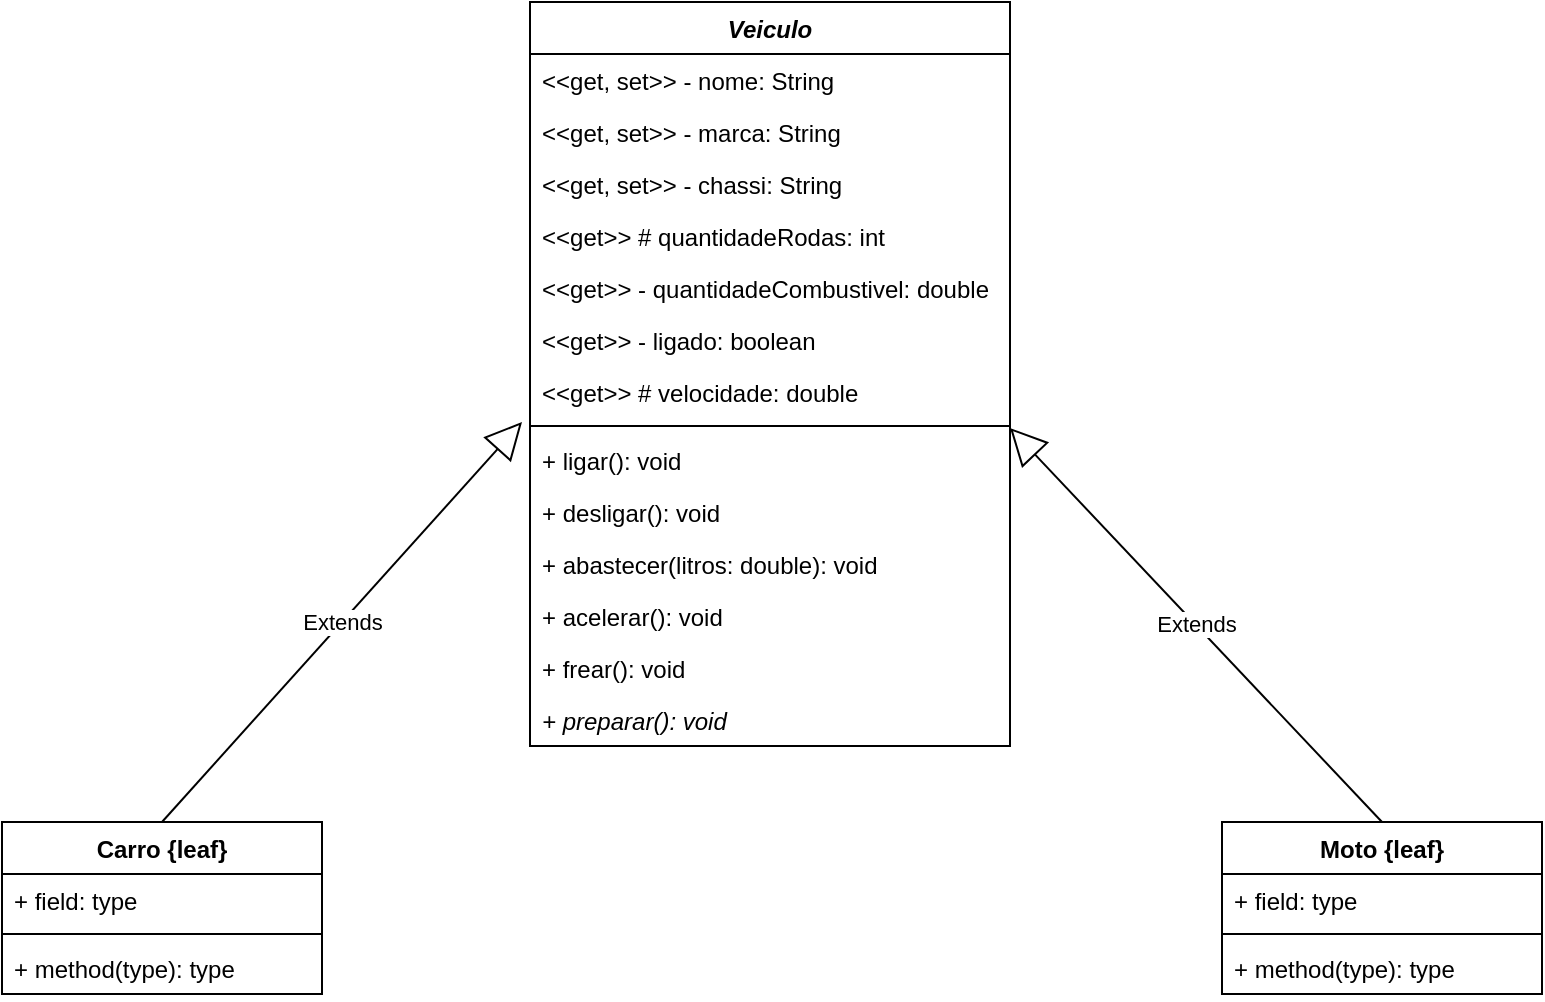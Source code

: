 <mxfile version="18.0.1" type="device"><diagram id="K6rVn5Honu_ypVm9PE21" name="Page-1"><mxGraphModel dx="868" dy="450" grid="1" gridSize="10" guides="1" tooltips="1" connect="1" arrows="1" fold="1" page="1" pageScale="1" pageWidth="827" pageHeight="1169" math="0" shadow="0"><root><mxCell id="0"/><mxCell id="1" parent="0"/><mxCell id="pV7WggoQ3xro_sZmNq65-1" value="Veiculo" style="swimlane;fontStyle=3;align=center;verticalAlign=top;childLayout=stackLayout;horizontal=1;startSize=26;horizontalStack=0;resizeParent=1;resizeParentMax=0;resizeLast=0;collapsible=1;marginBottom=0;" vertex="1" parent="1"><mxGeometry x="294" y="30" width="240" height="372" as="geometry"/></mxCell><mxCell id="pV7WggoQ3xro_sZmNq65-2" value="&lt;&lt;get, set&gt;&gt; - nome: String" style="text;strokeColor=none;fillColor=none;align=left;verticalAlign=top;spacingLeft=4;spacingRight=4;overflow=hidden;rotatable=0;points=[[0,0.5],[1,0.5]];portConstraint=eastwest;" vertex="1" parent="pV7WggoQ3xro_sZmNq65-1"><mxGeometry y="26" width="240" height="26" as="geometry"/></mxCell><mxCell id="pV7WggoQ3xro_sZmNq65-5" value="&lt;&lt;get, set&gt;&gt; - marca: String" style="text;strokeColor=none;fillColor=none;align=left;verticalAlign=top;spacingLeft=4;spacingRight=4;overflow=hidden;rotatable=0;points=[[0,0.5],[1,0.5]];portConstraint=eastwest;" vertex="1" parent="pV7WggoQ3xro_sZmNq65-1"><mxGeometry y="52" width="240" height="26" as="geometry"/></mxCell><mxCell id="pV7WggoQ3xro_sZmNq65-6" value="&lt;&lt;get, set&gt;&gt; - chassi: String" style="text;strokeColor=none;fillColor=none;align=left;verticalAlign=top;spacingLeft=4;spacingRight=4;overflow=hidden;rotatable=0;points=[[0,0.5],[1,0.5]];portConstraint=eastwest;" vertex="1" parent="pV7WggoQ3xro_sZmNq65-1"><mxGeometry y="78" width="240" height="26" as="geometry"/></mxCell><mxCell id="pV7WggoQ3xro_sZmNq65-7" value="&lt;&lt;get&gt;&gt; # quantidadeRodas: int" style="text;strokeColor=none;fillColor=none;align=left;verticalAlign=top;spacingLeft=4;spacingRight=4;overflow=hidden;rotatable=0;points=[[0,0.5],[1,0.5]];portConstraint=eastwest;" vertex="1" parent="pV7WggoQ3xro_sZmNq65-1"><mxGeometry y="104" width="240" height="26" as="geometry"/></mxCell><mxCell id="pV7WggoQ3xro_sZmNq65-8" value="&lt;&lt;get&gt;&gt; - quantidadeCombustivel: double" style="text;strokeColor=none;fillColor=none;align=left;verticalAlign=top;spacingLeft=4;spacingRight=4;overflow=hidden;rotatable=0;points=[[0,0.5],[1,0.5]];portConstraint=eastwest;" vertex="1" parent="pV7WggoQ3xro_sZmNq65-1"><mxGeometry y="130" width="240" height="26" as="geometry"/></mxCell><mxCell id="pV7WggoQ3xro_sZmNq65-11" value="&lt;&lt;get&gt;&gt; - ligado: boolean" style="text;strokeColor=none;fillColor=none;align=left;verticalAlign=top;spacingLeft=4;spacingRight=4;overflow=hidden;rotatable=0;points=[[0,0.5],[1,0.5]];portConstraint=eastwest;" vertex="1" parent="pV7WggoQ3xro_sZmNq65-1"><mxGeometry y="156" width="240" height="26" as="geometry"/></mxCell><mxCell id="pV7WggoQ3xro_sZmNq65-12" value="&lt;&lt;get&gt;&gt; # velocidade: double" style="text;strokeColor=none;fillColor=none;align=left;verticalAlign=top;spacingLeft=4;spacingRight=4;overflow=hidden;rotatable=0;points=[[0,0.5],[1,0.5]];portConstraint=eastwest;" vertex="1" parent="pV7WggoQ3xro_sZmNq65-1"><mxGeometry y="182" width="240" height="26" as="geometry"/></mxCell><mxCell id="pV7WggoQ3xro_sZmNq65-3" value="" style="line;strokeWidth=1;fillColor=none;align=left;verticalAlign=middle;spacingTop=-1;spacingLeft=3;spacingRight=3;rotatable=0;labelPosition=right;points=[];portConstraint=eastwest;" vertex="1" parent="pV7WggoQ3xro_sZmNq65-1"><mxGeometry y="208" width="240" height="8" as="geometry"/></mxCell><mxCell id="pV7WggoQ3xro_sZmNq65-4" value="+ ligar(): void" style="text;strokeColor=none;fillColor=none;align=left;verticalAlign=top;spacingLeft=4;spacingRight=4;overflow=hidden;rotatable=0;points=[[0,0.5],[1,0.5]];portConstraint=eastwest;" vertex="1" parent="pV7WggoQ3xro_sZmNq65-1"><mxGeometry y="216" width="240" height="26" as="geometry"/></mxCell><mxCell id="pV7WggoQ3xro_sZmNq65-9" value="+ desligar(): void" style="text;strokeColor=none;fillColor=none;align=left;verticalAlign=top;spacingLeft=4;spacingRight=4;overflow=hidden;rotatable=0;points=[[0,0.5],[1,0.5]];portConstraint=eastwest;" vertex="1" parent="pV7WggoQ3xro_sZmNq65-1"><mxGeometry y="242" width="240" height="26" as="geometry"/></mxCell><mxCell id="pV7WggoQ3xro_sZmNq65-10" value="+ abastecer(litros: double): void" style="text;strokeColor=none;fillColor=none;align=left;verticalAlign=top;spacingLeft=4;spacingRight=4;overflow=hidden;rotatable=0;points=[[0,0.5],[1,0.5]];portConstraint=eastwest;" vertex="1" parent="pV7WggoQ3xro_sZmNq65-1"><mxGeometry y="268" width="240" height="26" as="geometry"/></mxCell><mxCell id="pV7WggoQ3xro_sZmNq65-13" value="+ acelerar(): void" style="text;strokeColor=none;fillColor=none;align=left;verticalAlign=top;spacingLeft=4;spacingRight=4;overflow=hidden;rotatable=0;points=[[0,0.5],[1,0.5]];portConstraint=eastwest;" vertex="1" parent="pV7WggoQ3xro_sZmNq65-1"><mxGeometry y="294" width="240" height="26" as="geometry"/></mxCell><mxCell id="pV7WggoQ3xro_sZmNq65-14" value="+ frear(): void" style="text;strokeColor=none;fillColor=none;align=left;verticalAlign=top;spacingLeft=4;spacingRight=4;overflow=hidden;rotatable=0;points=[[0,0.5],[1,0.5]];portConstraint=eastwest;" vertex="1" parent="pV7WggoQ3xro_sZmNq65-1"><mxGeometry y="320" width="240" height="26" as="geometry"/></mxCell><mxCell id="pV7WggoQ3xro_sZmNq65-15" value="+ preparar(): void" style="text;strokeColor=none;fillColor=none;align=left;verticalAlign=top;spacingLeft=4;spacingRight=4;overflow=hidden;rotatable=0;points=[[0,0.5],[1,0.5]];portConstraint=eastwest;fontStyle=2" vertex="1" parent="pV7WggoQ3xro_sZmNq65-1"><mxGeometry y="346" width="240" height="26" as="geometry"/></mxCell><mxCell id="pV7WggoQ3xro_sZmNq65-16" value="Carro {leaf}" style="swimlane;fontStyle=1;align=center;verticalAlign=top;childLayout=stackLayout;horizontal=1;startSize=26;horizontalStack=0;resizeParent=1;resizeParentMax=0;resizeLast=0;collapsible=1;marginBottom=0;" vertex="1" parent="1"><mxGeometry x="30" y="440" width="160" height="86" as="geometry"/></mxCell><mxCell id="pV7WggoQ3xro_sZmNq65-17" value="+ field: type" style="text;strokeColor=none;fillColor=none;align=left;verticalAlign=top;spacingLeft=4;spacingRight=4;overflow=hidden;rotatable=0;points=[[0,0.5],[1,0.5]];portConstraint=eastwest;" vertex="1" parent="pV7WggoQ3xro_sZmNq65-16"><mxGeometry y="26" width="160" height="26" as="geometry"/></mxCell><mxCell id="pV7WggoQ3xro_sZmNq65-18" value="" style="line;strokeWidth=1;fillColor=none;align=left;verticalAlign=middle;spacingTop=-1;spacingLeft=3;spacingRight=3;rotatable=0;labelPosition=right;points=[];portConstraint=eastwest;" vertex="1" parent="pV7WggoQ3xro_sZmNq65-16"><mxGeometry y="52" width="160" height="8" as="geometry"/></mxCell><mxCell id="pV7WggoQ3xro_sZmNq65-19" value="+ method(type): type" style="text;strokeColor=none;fillColor=none;align=left;verticalAlign=top;spacingLeft=4;spacingRight=4;overflow=hidden;rotatable=0;points=[[0,0.5],[1,0.5]];portConstraint=eastwest;" vertex="1" parent="pV7WggoQ3xro_sZmNq65-16"><mxGeometry y="60" width="160" height="26" as="geometry"/></mxCell><mxCell id="pV7WggoQ3xro_sZmNq65-21" value="Moto {leaf}" style="swimlane;fontStyle=1;align=center;verticalAlign=top;childLayout=stackLayout;horizontal=1;startSize=26;horizontalStack=0;resizeParent=1;resizeParentMax=0;resizeLast=0;collapsible=1;marginBottom=0;" vertex="1" parent="1"><mxGeometry x="640" y="440" width="160" height="86" as="geometry"/></mxCell><mxCell id="pV7WggoQ3xro_sZmNq65-22" value="+ field: type" style="text;strokeColor=none;fillColor=none;align=left;verticalAlign=top;spacingLeft=4;spacingRight=4;overflow=hidden;rotatable=0;points=[[0,0.5],[1,0.5]];portConstraint=eastwest;" vertex="1" parent="pV7WggoQ3xro_sZmNq65-21"><mxGeometry y="26" width="160" height="26" as="geometry"/></mxCell><mxCell id="pV7WggoQ3xro_sZmNq65-23" value="" style="line;strokeWidth=1;fillColor=none;align=left;verticalAlign=middle;spacingTop=-1;spacingLeft=3;spacingRight=3;rotatable=0;labelPosition=right;points=[];portConstraint=eastwest;" vertex="1" parent="pV7WggoQ3xro_sZmNq65-21"><mxGeometry y="52" width="160" height="8" as="geometry"/></mxCell><mxCell id="pV7WggoQ3xro_sZmNq65-24" value="+ method(type): type" style="text;strokeColor=none;fillColor=none;align=left;verticalAlign=top;spacingLeft=4;spacingRight=4;overflow=hidden;rotatable=0;points=[[0,0.5],[1,0.5]];portConstraint=eastwest;" vertex="1" parent="pV7WggoQ3xro_sZmNq65-21"><mxGeometry y="60" width="160" height="26" as="geometry"/></mxCell><mxCell id="pV7WggoQ3xro_sZmNq65-25" value="Extends" style="endArrow=block;endSize=16;endFill=0;html=1;rounded=0;exitX=0.5;exitY=0;exitDx=0;exitDy=0;" edge="1" parent="1" source="pV7WggoQ3xro_sZmNq65-16"><mxGeometry width="160" relative="1" as="geometry"><mxPoint x="220" y="610" as="sourcePoint"/><mxPoint x="290" y="240" as="targetPoint"/></mxGeometry></mxCell><mxCell id="pV7WggoQ3xro_sZmNq65-27" value="Extends" style="endArrow=block;endSize=16;endFill=0;html=1;rounded=0;entryX=1;entryY=-0.115;entryDx=0;entryDy=0;entryPerimeter=0;exitX=0.5;exitY=0;exitDx=0;exitDy=0;" edge="1" parent="1" source="pV7WggoQ3xro_sZmNq65-21" target="pV7WggoQ3xro_sZmNq65-4"><mxGeometry width="160" relative="1" as="geometry"><mxPoint x="430" y="470" as="sourcePoint"/><mxPoint x="590" y="470" as="targetPoint"/></mxGeometry></mxCell></root></mxGraphModel></diagram></mxfile>